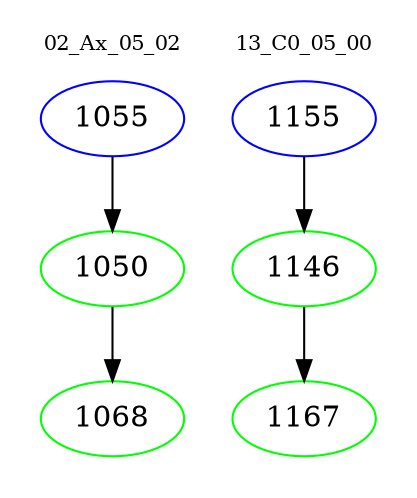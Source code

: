 digraph{
subgraph cluster_0 {
color = white
label = "02_Ax_05_02";
fontsize=10;
T0_1055 [label="1055", color="blue"]
T0_1055 -> T0_1050 [color="black"]
T0_1050 [label="1050", color="green"]
T0_1050 -> T0_1068 [color="black"]
T0_1068 [label="1068", color="green"]
}
subgraph cluster_1 {
color = white
label = "13_C0_05_00";
fontsize=10;
T1_1155 [label="1155", color="blue"]
T1_1155 -> T1_1146 [color="black"]
T1_1146 [label="1146", color="green"]
T1_1146 -> T1_1167 [color="black"]
T1_1167 [label="1167", color="green"]
}
}
